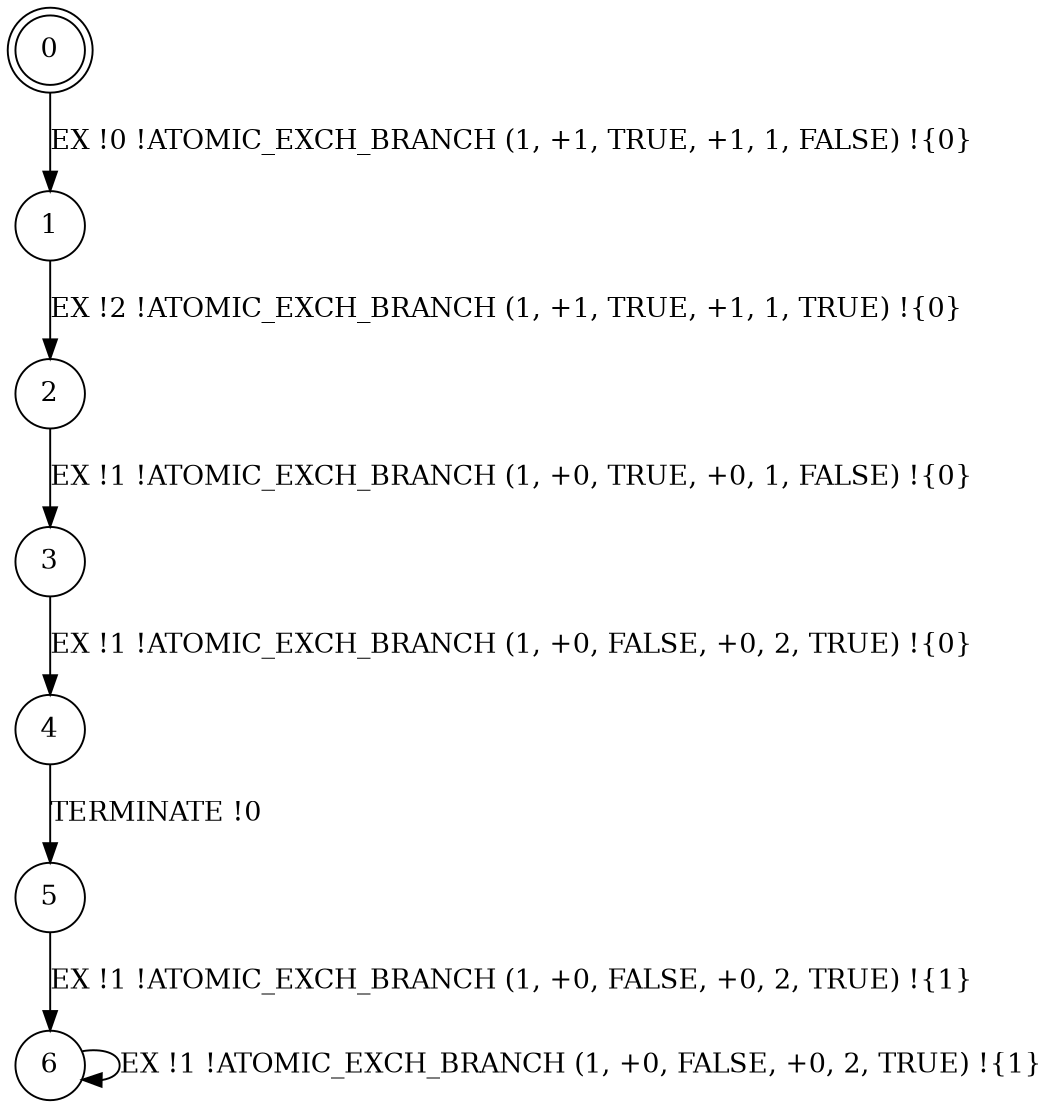 digraph BCG {
size = "7, 10.5";
center = TRUE;
node [shape = circle];
0 [peripheries = 2];
0 -> 1 [label = "EX !0 !ATOMIC_EXCH_BRANCH (1, +1, TRUE, +1, 1, FALSE) !{0}"];
1 -> 2 [label = "EX !2 !ATOMIC_EXCH_BRANCH (1, +1, TRUE, +1, 1, TRUE) !{0}"];
2 -> 3 [label = "EX !1 !ATOMIC_EXCH_BRANCH (1, +0, TRUE, +0, 1, FALSE) !{0}"];
3 -> 4 [label = "EX !1 !ATOMIC_EXCH_BRANCH (1, +0, FALSE, +0, 2, TRUE) !{0}"];
4 -> 5 [label = "TERMINATE !0"];
5 -> 6 [label = "EX !1 !ATOMIC_EXCH_BRANCH (1, +0, FALSE, +0, 2, TRUE) !{1}"];
6 -> 6 [label = "EX !1 !ATOMIC_EXCH_BRANCH (1, +0, FALSE, +0, 2, TRUE) !{1}"];
}
